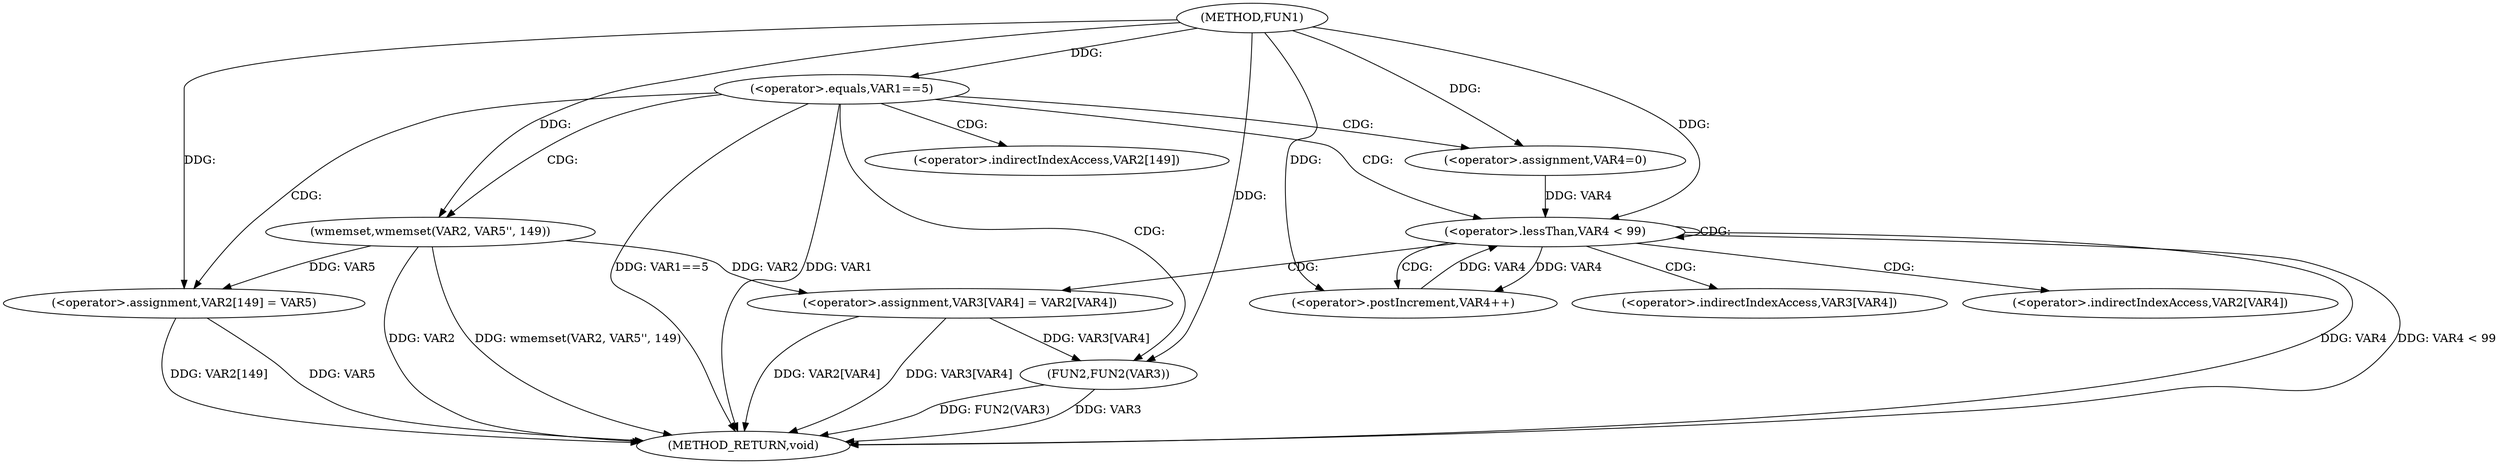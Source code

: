 digraph FUN1 {  
"1000100" [label = "(METHOD,FUN1)" ]
"1000139" [label = "(METHOD_RETURN,void)" ]
"1000103" [label = "(<operator>.equals,VAR1==5)" ]
"1000111" [label = "(wmemset,wmemset(VAR2, VAR5'', 149))" ]
"1000115" [label = "(<operator>.assignment,VAR2[149] = VAR5)" ]
"1000121" [label = "(<operator>.assignment,VAR4=0)" ]
"1000124" [label = "(<operator>.lessThan,VAR4 < 99)" ]
"1000127" [label = "(<operator>.postIncrement,VAR4++)" ]
"1000130" [label = "(<operator>.assignment,VAR3[VAR4] = VAR2[VAR4])" ]
"1000137" [label = "(FUN2,FUN2(VAR3))" ]
"1000116" [label = "(<operator>.indirectIndexAccess,VAR2[149])" ]
"1000131" [label = "(<operator>.indirectIndexAccess,VAR3[VAR4])" ]
"1000134" [label = "(<operator>.indirectIndexAccess,VAR2[VAR4])" ]
  "1000124" -> "1000139"  [ label = "DDG: VAR4"] 
  "1000103" -> "1000139"  [ label = "DDG: VAR1"] 
  "1000111" -> "1000139"  [ label = "DDG: VAR2"] 
  "1000137" -> "1000139"  [ label = "DDG: VAR3"] 
  "1000115" -> "1000139"  [ label = "DDG: VAR5"] 
  "1000137" -> "1000139"  [ label = "DDG: FUN2(VAR3)"] 
  "1000103" -> "1000139"  [ label = "DDG: VAR1==5"] 
  "1000130" -> "1000139"  [ label = "DDG: VAR2[VAR4]"] 
  "1000111" -> "1000139"  [ label = "DDG: wmemset(VAR2, VAR5'', 149)"] 
  "1000115" -> "1000139"  [ label = "DDG: VAR2[149]"] 
  "1000130" -> "1000139"  [ label = "DDG: VAR3[VAR4]"] 
  "1000124" -> "1000139"  [ label = "DDG: VAR4 < 99"] 
  "1000100" -> "1000103"  [ label = "DDG: "] 
  "1000100" -> "1000111"  [ label = "DDG: "] 
  "1000111" -> "1000115"  [ label = "DDG: VAR5"] 
  "1000100" -> "1000115"  [ label = "DDG: "] 
  "1000100" -> "1000121"  [ label = "DDG: "] 
  "1000121" -> "1000124"  [ label = "DDG: VAR4"] 
  "1000127" -> "1000124"  [ label = "DDG: VAR4"] 
  "1000100" -> "1000124"  [ label = "DDG: "] 
  "1000124" -> "1000127"  [ label = "DDG: VAR4"] 
  "1000100" -> "1000127"  [ label = "DDG: "] 
  "1000111" -> "1000130"  [ label = "DDG: VAR2"] 
  "1000130" -> "1000137"  [ label = "DDG: VAR3[VAR4]"] 
  "1000100" -> "1000137"  [ label = "DDG: "] 
  "1000103" -> "1000121"  [ label = "CDG: "] 
  "1000103" -> "1000116"  [ label = "CDG: "] 
  "1000103" -> "1000111"  [ label = "CDG: "] 
  "1000103" -> "1000137"  [ label = "CDG: "] 
  "1000103" -> "1000124"  [ label = "CDG: "] 
  "1000103" -> "1000115"  [ label = "CDG: "] 
  "1000124" -> "1000131"  [ label = "CDG: "] 
  "1000124" -> "1000127"  [ label = "CDG: "] 
  "1000124" -> "1000124"  [ label = "CDG: "] 
  "1000124" -> "1000130"  [ label = "CDG: "] 
  "1000124" -> "1000134"  [ label = "CDG: "] 
}
